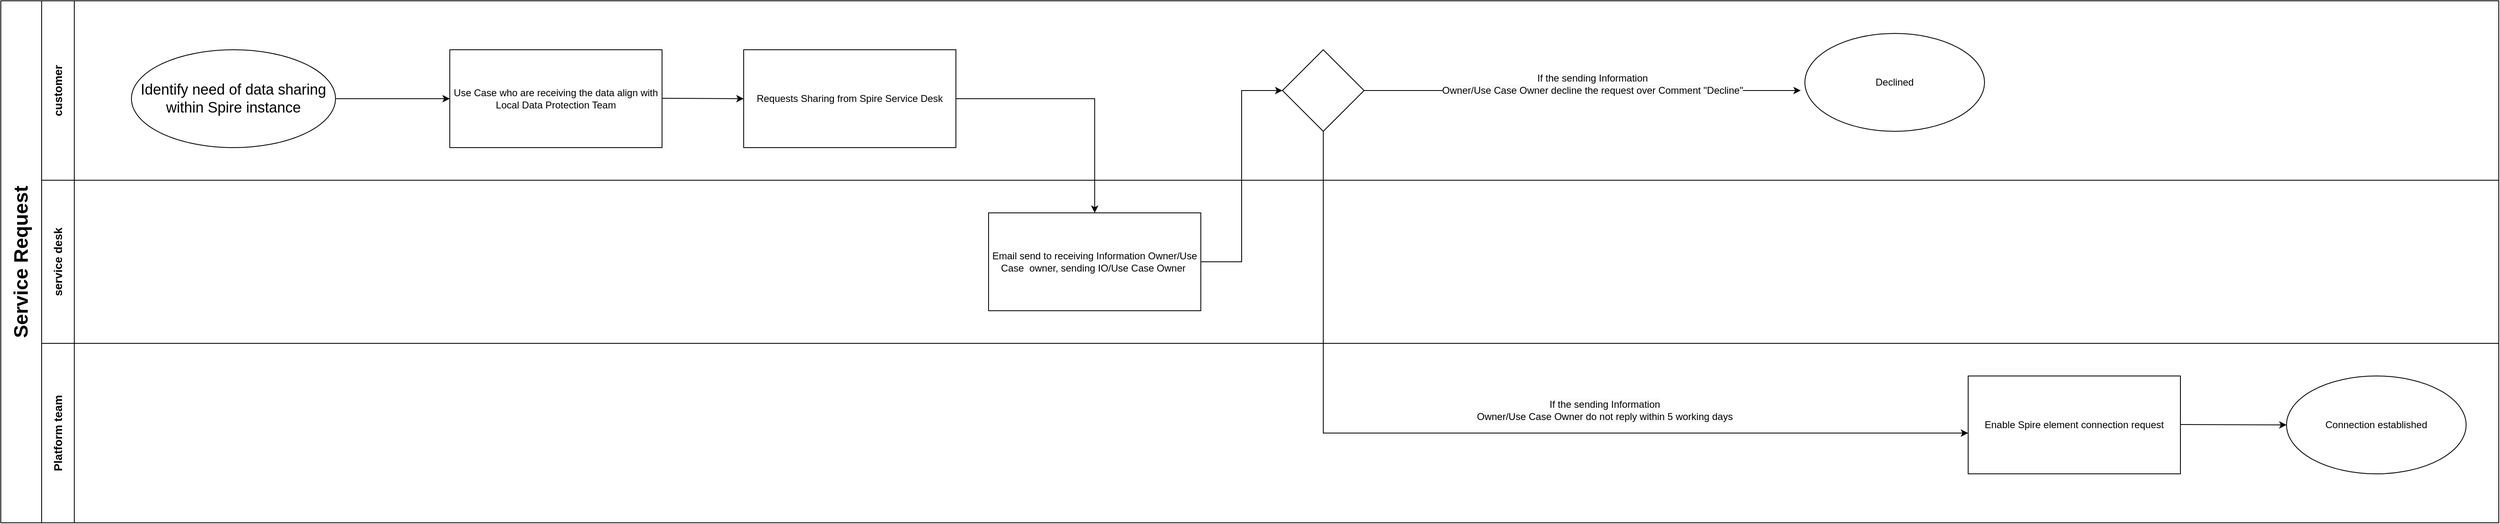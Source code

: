<mxfile version="24.7.7">
  <diagram name="Page-1" id="tQf20HpTF1wYiivZ-3YR">
    <mxGraphModel dx="2516" dy="793" grid="1" gridSize="10" guides="1" tooltips="1" connect="1" arrows="1" fold="1" page="1" pageScale="1" pageWidth="850" pageHeight="1100" math="0" shadow="0">
      <root>
        <mxCell id="0" />
        <mxCell id="1" parent="0" />
        <mxCell id="-uE5J0Mp4RU1fBsUriHv-1" value="&lt;font style=&quot;font-size: 18px;&quot;&gt;Identify need of data sharing within Spire instance&lt;/font&gt;" style="ellipse;whiteSpace=wrap;html=1;" parent="1" vertex="1">
          <mxGeometry x="-270" y="400" width="250" height="120" as="geometry" />
        </mxCell>
        <mxCell id="-uE5J0Mp4RU1fBsUriHv-2" value="Use Case who are receiving the data align with Local Data Protection Team" style="rounded=0;whiteSpace=wrap;html=1;" parent="1" vertex="1">
          <mxGeometry x="120" y="400" width="260" height="120" as="geometry" />
        </mxCell>
        <mxCell id="-uE5J0Mp4RU1fBsUriHv-3" value="Requests Sharing from Spire Service Desk" style="rounded=0;whiteSpace=wrap;html=1;" parent="1" vertex="1">
          <mxGeometry x="480" y="400" width="260" height="120" as="geometry" />
        </mxCell>
        <mxCell id="-uE5J0Mp4RU1fBsUriHv-7" value="Enable Spire element connection request" style="rounded=0;whiteSpace=wrap;html=1;" parent="1" vertex="1">
          <mxGeometry x="1980" y="800" width="260" height="120" as="geometry" />
        </mxCell>
        <mxCell id="-uE5J0Mp4RU1fBsUriHv-8" value="Connection established" style="ellipse;whiteSpace=wrap;html=1;" parent="1" vertex="1">
          <mxGeometry x="2370" y="800" width="220" height="120" as="geometry" />
        </mxCell>
        <mxCell id="RUrfHn6ArPIJ4jXUnQDx-3" style="edgeStyle=orthogonalEdgeStyle;rounded=0;orthogonalLoop=1;jettySize=auto;html=1;exitX=1;exitY=0.5;exitDx=0;exitDy=0;entryX=0;entryY=0.5;entryDx=0;entryDy=0;" edge="1" parent="1" source="-uE5J0Mp4RU1fBsUriHv-9" target="RUrfHn6ArPIJ4jXUnQDx-2">
          <mxGeometry relative="1" as="geometry">
            <mxPoint x="1210" y="550" as="targetPoint" />
          </mxGeometry>
        </mxCell>
        <mxCell id="-uE5J0Mp4RU1fBsUriHv-9" value="Email send to receiving Information Owner/Use Case&amp;nbsp; owner, sending IO/Use Case Owner&amp;nbsp;" style="rounded=0;whiteSpace=wrap;html=1;" parent="1" vertex="1">
          <mxGeometry x="780" y="600" width="260" height="120" as="geometry" />
        </mxCell>
        <mxCell id="-uE5J0Mp4RU1fBsUriHv-10" value="" style="endArrow=classic;html=1;rounded=0;exitX=1;exitY=0.5;exitDx=0;exitDy=0;entryX=0;entryY=0.5;entryDx=0;entryDy=0;" parent="1" source="-uE5J0Mp4RU1fBsUriHv-1" target="-uE5J0Mp4RU1fBsUriHv-2" edge="1">
          <mxGeometry width="50" height="50" relative="1" as="geometry">
            <mxPoint x="120" y="680" as="sourcePoint" />
            <mxPoint x="170" y="630" as="targetPoint" />
          </mxGeometry>
        </mxCell>
        <mxCell id="-uE5J0Mp4RU1fBsUriHv-11" value="" style="endArrow=classic;html=1;rounded=0;exitX=1;exitY=0.5;exitDx=0;exitDy=0;" parent="1" edge="1">
          <mxGeometry width="50" height="50" relative="1" as="geometry">
            <mxPoint x="380" y="459.5" as="sourcePoint" />
            <mxPoint x="480" y="460" as="targetPoint" />
          </mxGeometry>
        </mxCell>
        <mxCell id="-uE5J0Mp4RU1fBsUriHv-12" value="" style="endArrow=classic;html=1;rounded=0;exitX=1;exitY=0.5;exitDx=0;exitDy=0;entryX=0.5;entryY=0;entryDx=0;entryDy=0;" parent="1" source="-uE5J0Mp4RU1fBsUriHv-3" target="-uE5J0Mp4RU1fBsUriHv-9" edge="1">
          <mxGeometry width="50" height="50" relative="1" as="geometry">
            <mxPoint x="120" y="680" as="sourcePoint" />
            <mxPoint x="170" y="630" as="targetPoint" />
            <Array as="points">
              <mxPoint x="910" y="460" />
            </Array>
          </mxGeometry>
        </mxCell>
        <mxCell id="-uE5J0Mp4RU1fBsUriHv-17" value="" style="endArrow=classic;html=1;rounded=0;exitX=1;exitY=0.5;exitDx=0;exitDy=0;entryX=0;entryY=0.5;entryDx=0;entryDy=0;" parent="1" target="-uE5J0Mp4RU1fBsUriHv-8" edge="1">
          <mxGeometry width="50" height="50" relative="1" as="geometry">
            <mxPoint x="2240" y="859.5" as="sourcePoint" />
            <mxPoint x="2310" y="860" as="targetPoint" />
          </mxGeometry>
        </mxCell>
        <mxCell id="-uE5J0Mp4RU1fBsUriHv-18" value="&lt;font style=&quot;font-size: 14px;&quot;&gt;customer&lt;/font&gt;" style="swimlane;horizontal=0;whiteSpace=wrap;html=1;startSize=40;" parent="1" vertex="1">
          <mxGeometry x="-380" y="340" width="3010" height="220" as="geometry" />
        </mxCell>
        <mxCell id="RUrfHn6ArPIJ4jXUnQDx-6" style="edgeStyle=orthogonalEdgeStyle;rounded=0;orthogonalLoop=1;jettySize=auto;html=1;exitX=0.5;exitY=1;exitDx=0;exitDy=0;" edge="1" parent="-uE5J0Mp4RU1fBsUriHv-18" source="RUrfHn6ArPIJ4jXUnQDx-2">
          <mxGeometry relative="1" as="geometry">
            <mxPoint x="2360" y="530" as="targetPoint" />
            <Array as="points">
              <mxPoint x="1570" y="530" />
            </Array>
          </mxGeometry>
        </mxCell>
        <mxCell id="RUrfHn6ArPIJ4jXUnQDx-2" value="" style="rhombus;whiteSpace=wrap;html=1;" vertex="1" parent="-uE5J0Mp4RU1fBsUriHv-18">
          <mxGeometry x="1520" y="60" width="100" height="100" as="geometry" />
        </mxCell>
        <mxCell id="RUrfHn6ArPIJ4jXUnQDx-5" value="Declined" style="ellipse;whiteSpace=wrap;html=1;" vertex="1" parent="-uE5J0Mp4RU1fBsUriHv-18">
          <mxGeometry x="2160" y="40" width="220" height="120" as="geometry" />
        </mxCell>
        <mxCell id="RUrfHn6ArPIJ4jXUnQDx-4" value="" style="edgeStyle=orthogonalEdgeStyle;rounded=0;orthogonalLoop=1;jettySize=auto;html=1;entryX=-0.023;entryY=0.583;entryDx=0;entryDy=0;entryPerimeter=0;" edge="1" parent="-uE5J0Mp4RU1fBsUriHv-18" source="RUrfHn6ArPIJ4jXUnQDx-2" target="RUrfHn6ArPIJ4jXUnQDx-5">
          <mxGeometry x="-0.002" relative="1" as="geometry">
            <mxPoint x="1793.9" y="110.04" as="targetPoint" />
            <mxPoint as="offset" />
          </mxGeometry>
        </mxCell>
        <mxCell id="RUrfHn6ArPIJ4jXUnQDx-7" value="&lt;br&gt;&lt;br style=&quot;forced-color-adjust: none; color: rgb(0, 0, 0); font-family: Helvetica; font-size: 11px; font-style: normal; font-variant-ligatures: normal; font-variant-caps: normal; font-weight: 400; letter-spacing: normal; orphans: 2; text-align: center; text-indent: 0px; text-transform: none; widows: 2; word-spacing: 0px; -webkit-text-stroke-width: 0px; white-space: nowrap; text-decoration-thickness: initial; text-decoration-style: initial; text-decoration-color: initial;&quot;&gt;&lt;span style=&quot;forced-color-adjust: none; color: rgb(0, 0, 0); font-family: Helvetica; font-style: normal; font-variant-ligatures: normal; font-variant-caps: normal; font-weight: 400; letter-spacing: normal; orphans: 2; text-align: center; text-indent: 0px; text-transform: none; widows: 2; word-spacing: 0px; -webkit-text-stroke-width: 0px; white-space: normal; text-decoration-thickness: initial; text-decoration-style: initial; text-decoration-color: initial; font-size: 12px; background-color: rgb(251, 251, 251); float: none; display: inline !important;&quot;&gt;If the sending Information&lt;/span&gt;&lt;div style=&quot;forced-color-adjust: none; color: rgb(0, 0, 0); font-family: Helvetica; font-style: normal; font-variant-ligatures: normal; font-variant-caps: normal; font-weight: 400; letter-spacing: normal; orphans: 2; text-align: center; text-indent: 0px; text-transform: none; widows: 2; word-spacing: 0px; -webkit-text-stroke-width: 0px; white-space: normal; text-decoration-thickness: initial; text-decoration-style: initial; text-decoration-color: initial; font-size: 12px; background-color: rgb(251, 251, 251);&quot;&gt;Owner/Use Case Owner decline the request over Comment &quot;Decline&quot;&lt;/div&gt;&lt;div&gt;&lt;br/&gt;&lt;/div&gt;" style="text;html=1;align=center;verticalAlign=middle;whiteSpace=wrap;rounded=0;" vertex="1" parent="-uE5J0Mp4RU1fBsUriHv-18">
          <mxGeometry x="1655" y="80" width="490" height="30" as="geometry" />
        </mxCell>
        <mxCell id="-uE5J0Mp4RU1fBsUriHv-19" value="&lt;font style=&quot;font-size: 14px;&quot;&gt;service desk&lt;/font&gt;" style="swimlane;horizontal=0;whiteSpace=wrap;html=1;startSize=40;" parent="1" vertex="1">
          <mxGeometry x="-380" y="560" width="3010" height="200" as="geometry" />
        </mxCell>
        <mxCell id="-uE5J0Mp4RU1fBsUriHv-20" value="&lt;font style=&quot;font-size: 14px;&quot;&gt;Platform team&lt;/font&gt;" style="swimlane;horizontal=0;whiteSpace=wrap;html=1;startSize=40;" parent="1" vertex="1">
          <mxGeometry x="-380" y="760" width="3010" height="220" as="geometry" />
        </mxCell>
        <mxCell id="RUrfHn6ArPIJ4jXUnQDx-8" value="&lt;br&gt;&lt;br style=&quot;forced-color-adjust: none; color: rgb(0, 0, 0); font-family: Helvetica; font-size: 11px; font-style: normal; font-variant-ligatures: normal; font-variant-caps: normal; font-weight: 400; letter-spacing: normal; orphans: 2; text-align: center; text-indent: 0px; text-transform: none; widows: 2; word-spacing: 0px; -webkit-text-stroke-width: 0px; white-space: nowrap; text-decoration-thickness: initial; text-decoration-style: initial; text-decoration-color: initial;&quot;&gt;&lt;span style=&quot;forced-color-adjust: none; color: rgb(0, 0, 0); font-family: Helvetica; font-style: normal; font-variant-ligatures: normal; font-variant-caps: normal; font-weight: 400; letter-spacing: normal; orphans: 2; text-align: center; text-indent: 0px; text-transform: none; widows: 2; word-spacing: 0px; -webkit-text-stroke-width: 0px; white-space: normal; text-decoration-thickness: initial; text-decoration-style: initial; text-decoration-color: initial; font-size: 12px; background-color: rgb(251, 251, 251); float: none; display: inline !important;&quot;&gt;If the sending Information&lt;/span&gt;&lt;div style=&quot;forced-color-adjust: none; color: rgb(0, 0, 0); font-family: Helvetica; font-style: normal; font-variant-ligatures: normal; font-variant-caps: normal; font-weight: 400; letter-spacing: normal; orphans: 2; text-align: center; text-indent: 0px; text-transform: none; widows: 2; word-spacing: 0px; -webkit-text-stroke-width: 0px; white-space: normal; text-decoration-thickness: initial; text-decoration-style: initial; text-decoration-color: initial; font-size: 12px; background-color: rgb(251, 251, 251);&quot;&gt;Owner/Use Case Owner do not reply within 5 working days&lt;/div&gt;&lt;div&gt;&lt;br&gt;&lt;/div&gt;" style="text;html=1;align=center;verticalAlign=middle;whiteSpace=wrap;rounded=0;" vertex="1" parent="-uE5J0Mp4RU1fBsUriHv-20">
          <mxGeometry x="1670" y="60" width="490" height="30" as="geometry" />
        </mxCell>
        <mxCell id="-uE5J0Mp4RU1fBsUriHv-25" value="&lt;font style=&quot;font-size: 24px;&quot;&gt;Service Request&lt;/font&gt;" style="swimlane;horizontal=0;whiteSpace=wrap;html=1;startSize=60;" parent="1" vertex="1">
          <mxGeometry x="-430" y="340" width="50" height="640" as="geometry" />
        </mxCell>
      </root>
    </mxGraphModel>
  </diagram>
</mxfile>
